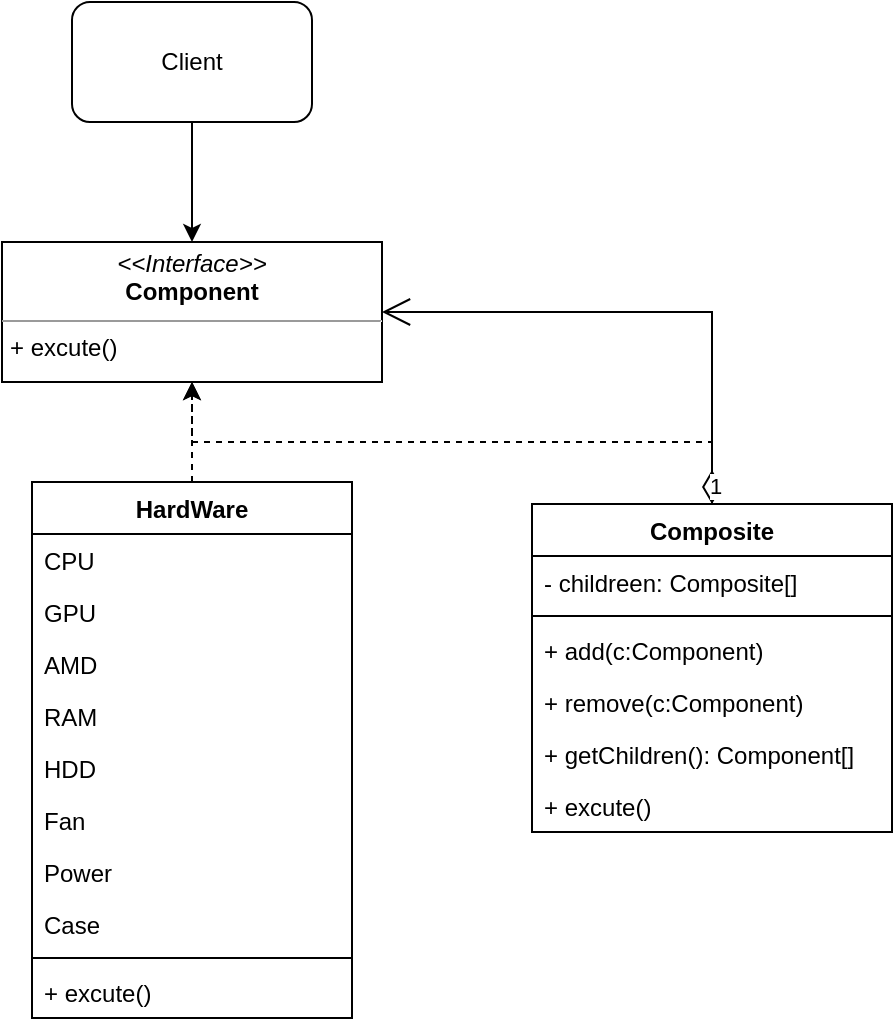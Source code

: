 <mxfile version="20.6.0" type="device"><diagram id="C5RBs43oDa-KdzZeNtuy" name="Page-1"><mxGraphModel dx="645" dy="569" grid="1" gridSize="10" guides="1" tooltips="1" connect="1" arrows="1" fold="1" page="1" pageScale="1" pageWidth="827" pageHeight="1169" math="0" shadow="0"><root><mxCell id="WIyWlLk6GJQsqaUBKTNV-0"/><mxCell id="WIyWlLk6GJQsqaUBKTNV-1" parent="WIyWlLk6GJQsqaUBKTNV-0"/><mxCell id="QH8xuk7H27wS32dFUT2F-2" value="" style="edgeStyle=orthogonalEdgeStyle;rounded=0;orthogonalLoop=1;jettySize=auto;html=1;" edge="1" parent="WIyWlLk6GJQsqaUBKTNV-1" source="QH8xuk7H27wS32dFUT2F-0" target="QH8xuk7H27wS32dFUT2F-1"><mxGeometry relative="1" as="geometry"/></mxCell><mxCell id="QH8xuk7H27wS32dFUT2F-0" value="Client" style="rounded=1;whiteSpace=wrap;html=1;" vertex="1" parent="WIyWlLk6GJQsqaUBKTNV-1"><mxGeometry x="170" y="170" width="120" height="60" as="geometry"/></mxCell><mxCell id="QH8xuk7H27wS32dFUT2F-1" value="&lt;p style=&quot;margin:0px;margin-top:4px;text-align:center;&quot;&gt;&lt;i&gt;&amp;lt;&amp;lt;Interface&amp;gt;&amp;gt;&lt;/i&gt;&lt;br&gt;&lt;b&gt;Component&lt;/b&gt;&lt;/p&gt;&lt;hr size=&quot;1&quot;&gt;&lt;p style=&quot;margin:0px;margin-left:4px;&quot;&gt;+ excute()&lt;/p&gt;&lt;p style=&quot;margin:0px;margin-left:4px;&quot;&gt;&lt;br&gt;&lt;/p&gt;" style="verticalAlign=top;align=left;overflow=fill;fontSize=12;fontFamily=Helvetica;html=1;" vertex="1" parent="WIyWlLk6GJQsqaUBKTNV-1"><mxGeometry x="135" y="290" width="190" height="70" as="geometry"/></mxCell><mxCell id="QH8xuk7H27wS32dFUT2F-21" style="edgeStyle=orthogonalEdgeStyle;rounded=0;orthogonalLoop=1;jettySize=auto;html=1;exitX=0.5;exitY=0;exitDx=0;exitDy=0;entryX=0.5;entryY=1;entryDx=0;entryDy=0;dashed=1;" edge="1" parent="WIyWlLk6GJQsqaUBKTNV-1" source="QH8xuk7H27wS32dFUT2F-3" target="QH8xuk7H27wS32dFUT2F-1"><mxGeometry relative="1" as="geometry"/></mxCell><mxCell id="QH8xuk7H27wS32dFUT2F-3" value="HardWare" style="swimlane;fontStyle=1;align=center;verticalAlign=top;childLayout=stackLayout;horizontal=1;startSize=26;horizontalStack=0;resizeParent=1;resizeParentMax=0;resizeLast=0;collapsible=1;marginBottom=0;" vertex="1" parent="WIyWlLk6GJQsqaUBKTNV-1"><mxGeometry x="150" y="410" width="160" height="268" as="geometry"/></mxCell><mxCell id="QH8xuk7H27wS32dFUT2F-4" value="CPU" style="text;strokeColor=none;fillColor=none;align=left;verticalAlign=top;spacingLeft=4;spacingRight=4;overflow=hidden;rotatable=0;points=[[0,0.5],[1,0.5]];portConstraint=eastwest;" vertex="1" parent="QH8xuk7H27wS32dFUT2F-3"><mxGeometry y="26" width="160" height="26" as="geometry"/></mxCell><mxCell id="QH8xuk7H27wS32dFUT2F-7" value="GPU" style="text;strokeColor=none;fillColor=none;align=left;verticalAlign=top;spacingLeft=4;spacingRight=4;overflow=hidden;rotatable=0;points=[[0,0.5],[1,0.5]];portConstraint=eastwest;" vertex="1" parent="QH8xuk7H27wS32dFUT2F-3"><mxGeometry y="52" width="160" height="26" as="geometry"/></mxCell><mxCell id="QH8xuk7H27wS32dFUT2F-8" value="AMD" style="text;strokeColor=none;fillColor=none;align=left;verticalAlign=top;spacingLeft=4;spacingRight=4;overflow=hidden;rotatable=0;points=[[0,0.5],[1,0.5]];portConstraint=eastwest;" vertex="1" parent="QH8xuk7H27wS32dFUT2F-3"><mxGeometry y="78" width="160" height="26" as="geometry"/></mxCell><mxCell id="QH8xuk7H27wS32dFUT2F-9" value="RAM" style="text;strokeColor=none;fillColor=none;align=left;verticalAlign=top;spacingLeft=4;spacingRight=4;overflow=hidden;rotatable=0;points=[[0,0.5],[1,0.5]];portConstraint=eastwest;" vertex="1" parent="QH8xuk7H27wS32dFUT2F-3"><mxGeometry y="104" width="160" height="26" as="geometry"/></mxCell><mxCell id="QH8xuk7H27wS32dFUT2F-10" value="HDD" style="text;strokeColor=none;fillColor=none;align=left;verticalAlign=top;spacingLeft=4;spacingRight=4;overflow=hidden;rotatable=0;points=[[0,0.5],[1,0.5]];portConstraint=eastwest;" vertex="1" parent="QH8xuk7H27wS32dFUT2F-3"><mxGeometry y="130" width="160" height="26" as="geometry"/></mxCell><mxCell id="QH8xuk7H27wS32dFUT2F-11" value="Fan" style="text;strokeColor=none;fillColor=none;align=left;verticalAlign=top;spacingLeft=4;spacingRight=4;overflow=hidden;rotatable=0;points=[[0,0.5],[1,0.5]];portConstraint=eastwest;" vertex="1" parent="QH8xuk7H27wS32dFUT2F-3"><mxGeometry y="156" width="160" height="26" as="geometry"/></mxCell><mxCell id="QH8xuk7H27wS32dFUT2F-12" value="Power" style="text;strokeColor=none;fillColor=none;align=left;verticalAlign=top;spacingLeft=4;spacingRight=4;overflow=hidden;rotatable=0;points=[[0,0.5],[1,0.5]];portConstraint=eastwest;" vertex="1" parent="QH8xuk7H27wS32dFUT2F-3"><mxGeometry y="182" width="160" height="26" as="geometry"/></mxCell><mxCell id="QH8xuk7H27wS32dFUT2F-13" value="Case" style="text;strokeColor=none;fillColor=none;align=left;verticalAlign=top;spacingLeft=4;spacingRight=4;overflow=hidden;rotatable=0;points=[[0,0.5],[1,0.5]];portConstraint=eastwest;" vertex="1" parent="QH8xuk7H27wS32dFUT2F-3"><mxGeometry y="208" width="160" height="26" as="geometry"/></mxCell><mxCell id="QH8xuk7H27wS32dFUT2F-5" value="" style="line;strokeWidth=1;fillColor=none;align=left;verticalAlign=middle;spacingTop=-1;spacingLeft=3;spacingRight=3;rotatable=0;labelPosition=right;points=[];portConstraint=eastwest;strokeColor=inherit;" vertex="1" parent="QH8xuk7H27wS32dFUT2F-3"><mxGeometry y="234" width="160" height="8" as="geometry"/></mxCell><mxCell id="QH8xuk7H27wS32dFUT2F-6" value="+ excute()" style="text;strokeColor=none;fillColor=none;align=left;verticalAlign=top;spacingLeft=4;spacingRight=4;overflow=hidden;rotatable=0;points=[[0,0.5],[1,0.5]];portConstraint=eastwest;" vertex="1" parent="QH8xuk7H27wS32dFUT2F-3"><mxGeometry y="242" width="160" height="26" as="geometry"/></mxCell><mxCell id="QH8xuk7H27wS32dFUT2F-22" style="edgeStyle=orthogonalEdgeStyle;rounded=0;orthogonalLoop=1;jettySize=auto;html=1;entryX=0.5;entryY=1;entryDx=0;entryDy=0;dashed=1;" edge="1" parent="WIyWlLk6GJQsqaUBKTNV-1" source="QH8xuk7H27wS32dFUT2F-14" target="QH8xuk7H27wS32dFUT2F-1"><mxGeometry relative="1" as="geometry"><Array as="points"><mxPoint x="490" y="390"/><mxPoint x="230" y="390"/></Array></mxGeometry></mxCell><mxCell id="QH8xuk7H27wS32dFUT2F-14" value="Composite" style="swimlane;fontStyle=1;align=center;verticalAlign=top;childLayout=stackLayout;horizontal=1;startSize=26;horizontalStack=0;resizeParent=1;resizeParentMax=0;resizeLast=0;collapsible=1;marginBottom=0;" vertex="1" parent="WIyWlLk6GJQsqaUBKTNV-1"><mxGeometry x="400" y="421" width="180" height="164" as="geometry"/></mxCell><mxCell id="QH8xuk7H27wS32dFUT2F-15" value="- childreen: Composite[]" style="text;strokeColor=none;fillColor=none;align=left;verticalAlign=top;spacingLeft=4;spacingRight=4;overflow=hidden;rotatable=0;points=[[0,0.5],[1,0.5]];portConstraint=eastwest;" vertex="1" parent="QH8xuk7H27wS32dFUT2F-14"><mxGeometry y="26" width="180" height="26" as="geometry"/></mxCell><mxCell id="QH8xuk7H27wS32dFUT2F-16" value="" style="line;strokeWidth=1;fillColor=none;align=left;verticalAlign=middle;spacingTop=-1;spacingLeft=3;spacingRight=3;rotatable=0;labelPosition=right;points=[];portConstraint=eastwest;strokeColor=inherit;" vertex="1" parent="QH8xuk7H27wS32dFUT2F-14"><mxGeometry y="52" width="180" height="8" as="geometry"/></mxCell><mxCell id="QH8xuk7H27wS32dFUT2F-17" value="+ add(c:Component)" style="text;strokeColor=none;fillColor=none;align=left;verticalAlign=top;spacingLeft=4;spacingRight=4;overflow=hidden;rotatable=0;points=[[0,0.5],[1,0.5]];portConstraint=eastwest;" vertex="1" parent="QH8xuk7H27wS32dFUT2F-14"><mxGeometry y="60" width="180" height="26" as="geometry"/></mxCell><mxCell id="QH8xuk7H27wS32dFUT2F-18" value="+ remove(c:Component)" style="text;strokeColor=none;fillColor=none;align=left;verticalAlign=top;spacingLeft=4;spacingRight=4;overflow=hidden;rotatable=0;points=[[0,0.5],[1,0.5]];portConstraint=eastwest;" vertex="1" parent="QH8xuk7H27wS32dFUT2F-14"><mxGeometry y="86" width="180" height="26" as="geometry"/></mxCell><mxCell id="QH8xuk7H27wS32dFUT2F-19" value="+ getChildren(): Component[]" style="text;strokeColor=none;fillColor=none;align=left;verticalAlign=top;spacingLeft=4;spacingRight=4;overflow=hidden;rotatable=0;points=[[0,0.5],[1,0.5]];portConstraint=eastwest;" vertex="1" parent="QH8xuk7H27wS32dFUT2F-14"><mxGeometry y="112" width="180" height="26" as="geometry"/></mxCell><mxCell id="QH8xuk7H27wS32dFUT2F-20" value="+ excute()" style="text;strokeColor=none;fillColor=none;align=left;verticalAlign=top;spacingLeft=4;spacingRight=4;overflow=hidden;rotatable=0;points=[[0,0.5],[1,0.5]];portConstraint=eastwest;" vertex="1" parent="QH8xuk7H27wS32dFUT2F-14"><mxGeometry y="138" width="180" height="26" as="geometry"/></mxCell><mxCell id="QH8xuk7H27wS32dFUT2F-23" value="1" style="endArrow=open;html=1;endSize=12;startArrow=diamondThin;startSize=14;startFill=0;edgeStyle=orthogonalEdgeStyle;align=left;verticalAlign=bottom;rounded=0;exitX=0.5;exitY=0;exitDx=0;exitDy=0;entryX=1;entryY=0.5;entryDx=0;entryDy=0;" edge="1" parent="WIyWlLk6GJQsqaUBKTNV-1" source="QH8xuk7H27wS32dFUT2F-14" target="QH8xuk7H27wS32dFUT2F-1"><mxGeometry x="-1" y="3" relative="1" as="geometry"><mxPoint x="420" y="290" as="sourcePoint"/><mxPoint x="580" y="290" as="targetPoint"/></mxGeometry></mxCell></root></mxGraphModel></diagram></mxfile>
